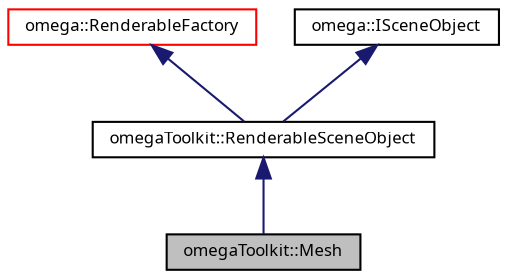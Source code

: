 digraph G
{
  bgcolor="transparent";
  edge [fontname="FreeSans.ttf",fontsize="8",labelfontname="FreeSans.ttf",labelfontsize="8"];
  node [fontname="FreeSans.ttf",fontsize="8",shape=record];
  Node1 [label="omegaToolkit::Mesh",height=0.2,width=0.4,color="black", fillcolor="grey75", style="filled" fontcolor="black"];
  Node2 -> Node1 [dir=back,color="midnightblue",fontsize="8",style="solid",fontname="FreeSans.ttf"];
  Node2 [label="omegaToolkit::RenderableSceneObject",height=0.2,width=0.4,color="black",URL="$classomega_toolkit_1_1_renderable_scene_object.html"];
  Node3 -> Node2 [dir=back,color="midnightblue",fontsize="8",style="solid",fontname="FreeSans.ttf"];
  Node3 [label="omega::RenderableFactory",height=0.2,width=0.4,color="red",URL="$classomega_1_1_renderable_factory.html",tooltip="Base class for objects that can create renderables."];
  Node4 -> Node2 [dir=back,color="midnightblue",fontsize="8",style="solid",fontname="FreeSans.ttf"];
  Node4 [label="omega::ISceneObject",height=0.2,width=0.4,color="black",URL="$classomega_1_1_i_scene_object.html"];
}
